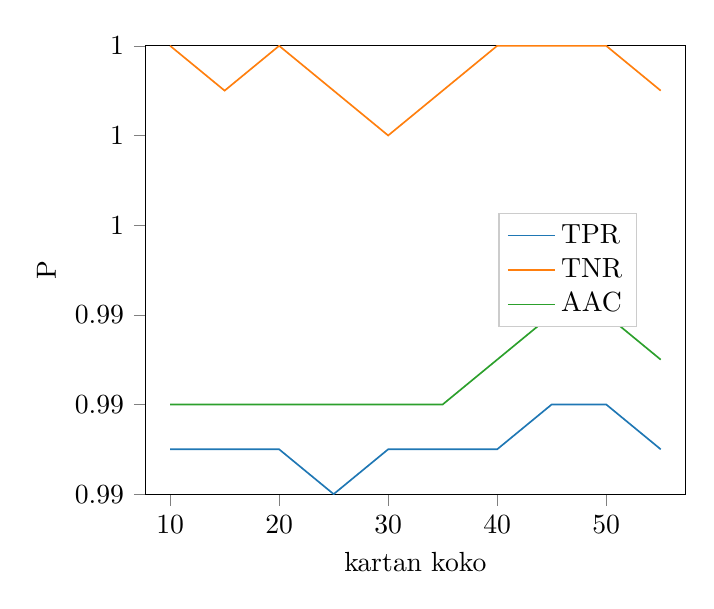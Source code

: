 % This file was created by matplotlib2tikz v0.6.14.
\begin{tikzpicture}

\definecolor{color1}{rgb}{1,0.498,0.055}
\definecolor{color2}{rgb}{0.173,0.627,0.173}
\definecolor{color0}{rgb}{0.122,0.467,0.706}

\begin{axis}[
xlabel={kartan koko},
ylabel={P},
xmin=7.75, xmax=57.25,
ymin=0.99, ymax=1.0,
tick align=outside,
tick pos=left,
x grid style={white!69.02!black},
y grid style={white!69.02!black},
legend style={at={(0.91,0.5)}, anchor=east, draw=white!80.0!black},
legend cell align={left},
legend entries={{TPR},{TNR},{AAC}}
]
\addlegendimage{no markers, color0}
\addlegendimage{no markers, color1}
\addlegendimage{no markers, color2}
\addplot [semithick, color0]
table {%
10 0.991
15 0.991
20 0.991
25 0.99
30 0.991
35 0.991
40 0.991
45 0.992
50 0.992
55 0.991
};
\addplot [semithick, color1]
table {%
10 1
15 0.999
20 1
25 0.999
30 0.998
35 0.999
40 1
45 1.0
50 1
55 0.999
};
\addplot [semithick, color2]
table {%
10 0.992
15 0.992
20 0.992
25 0.992
30 0.992
35 0.992
40 0.993
45 0.994
50 0.994
55 0.993
};
\end{axis}

\end{tikzpicture}